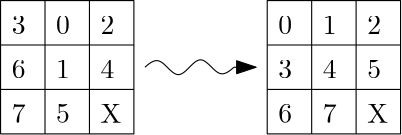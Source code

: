 <?xml version="1.0"?>
<!DOCTYPE ipe SYSTEM "ipe.dtd">
<ipe version="70206" creator="Ipe 7.2.7">
<info created="D:20180403135043" modified="D:20180409231836"/>
<ipestyle name="basic">
<symbol name="arrow/arc(spx)">
<path stroke="sym-stroke" fill="sym-stroke" pen="sym-pen">
0 0 m
-1 0.333 l
-1 -0.333 l
h
</path>
</symbol>
<symbol name="arrow/farc(spx)">
<path stroke="sym-stroke" fill="white" pen="sym-pen">
0 0 m
-1 0.333 l
-1 -0.333 l
h
</path>
</symbol>
<symbol name="arrow/ptarc(spx)">
<path stroke="sym-stroke" fill="sym-stroke" pen="sym-pen">
0 0 m
-1 0.333 l
-0.8 0 l
-1 -0.333 l
h
</path>
</symbol>
<symbol name="arrow/fptarc(spx)">
<path stroke="sym-stroke" fill="white" pen="sym-pen">
0 0 m
-1 0.333 l
-0.8 0 l
-1 -0.333 l
h
</path>
</symbol>
<symbol name="mark/circle(sx)" transformations="translations">
<path fill="sym-stroke">
0.6 0 0 0.6 0 0 e
0.4 0 0 0.4 0 0 e
</path>
</symbol>
<symbol name="mark/disk(sx)" transformations="translations">
<path fill="sym-stroke">
0.6 0 0 0.6 0 0 e
</path>
</symbol>
<symbol name="mark/fdisk(sfx)" transformations="translations">
<group>
<path fill="sym-fill">
0.5 0 0 0.5 0 0 e
</path>
<path fill="sym-stroke" fillrule="eofill">
0.6 0 0 0.6 0 0 e
0.4 0 0 0.4 0 0 e
</path>
</group>
</symbol>
<symbol name="mark/box(sx)" transformations="translations">
<path fill="sym-stroke" fillrule="eofill">
-0.6 -0.6 m
0.6 -0.6 l
0.6 0.6 l
-0.6 0.6 l
h
-0.4 -0.4 m
0.4 -0.4 l
0.4 0.4 l
-0.4 0.4 l
h
</path>
</symbol>
<symbol name="mark/square(sx)" transformations="translations">
<path fill="sym-stroke">
-0.6 -0.6 m
0.6 -0.6 l
0.6 0.6 l
-0.6 0.6 l
h
</path>
</symbol>
<symbol name="mark/fsquare(sfx)" transformations="translations">
<group>
<path fill="sym-fill">
-0.5 -0.5 m
0.5 -0.5 l
0.5 0.5 l
-0.5 0.5 l
h
</path>
<path fill="sym-stroke" fillrule="eofill">
-0.6 -0.6 m
0.6 -0.6 l
0.6 0.6 l
-0.6 0.6 l
h
-0.4 -0.4 m
0.4 -0.4 l
0.4 0.4 l
-0.4 0.4 l
h
</path>
</group>
</symbol>
<symbol name="mark/cross(sx)" transformations="translations">
<group>
<path fill="sym-stroke">
-0.43 -0.57 m
0.57 0.43 l
0.43 0.57 l
-0.57 -0.43 l
h
</path>
<path fill="sym-stroke">
-0.43 0.57 m
0.57 -0.43 l
0.43 -0.57 l
-0.57 0.43 l
h
</path>
</group>
</symbol>
<symbol name="arrow/fnormal(spx)">
<path stroke="sym-stroke" fill="white" pen="sym-pen">
0 0 m
-1 0.333 l
-1 -0.333 l
h
</path>
</symbol>
<symbol name="arrow/pointed(spx)">
<path stroke="sym-stroke" fill="sym-stroke" pen="sym-pen">
0 0 m
-1 0.333 l
-0.8 0 l
-1 -0.333 l
h
</path>
</symbol>
<symbol name="arrow/fpointed(spx)">
<path stroke="sym-stroke" fill="white" pen="sym-pen">
0 0 m
-1 0.333 l
-0.8 0 l
-1 -0.333 l
h
</path>
</symbol>
<symbol name="arrow/linear(spx)">
<path stroke="sym-stroke" pen="sym-pen">
-1 0.333 m
0 0 l
-1 -0.333 l
</path>
</symbol>
<symbol name="arrow/fdouble(spx)">
<path stroke="sym-stroke" fill="white" pen="sym-pen">
0 0 m
-1 0.333 l
-1 -0.333 l
h
-1 0 m
-2 0.333 l
-2 -0.333 l
h
</path>
</symbol>
<symbol name="arrow/double(spx)">
<path stroke="sym-stroke" fill="sym-stroke" pen="sym-pen">
0 0 m
-1 0.333 l
-1 -0.333 l
h
-1 0 m
-2 0.333 l
-2 -0.333 l
h
</path>
</symbol>
<pen name="heavier" value="0.8"/>
<pen name="fat" value="1.2"/>
<pen name="ultrafat" value="2"/>
<symbolsize name="large" value="5"/>
<symbolsize name="small" value="2"/>
<symbolsize name="tiny" value="1.1"/>
<arrowsize name="large" value="10"/>
<arrowsize name="small" value="5"/>
<arrowsize name="tiny" value="3"/>
<color name="red" value="1 0 0"/>
<color name="green" value="0 1 0"/>
<color name="blue" value="0 0 1"/>
<color name="yellow" value="1 1 0"/>
<color name="orange" value="1 0.647 0"/>
<color name="gold" value="1 0.843 0"/>
<color name="purple" value="0.627 0.125 0.941"/>
<color name="gray" value="0.745"/>
<color name="brown" value="0.647 0.165 0.165"/>
<color name="navy" value="0 0 0.502"/>
<color name="pink" value="1 0.753 0.796"/>
<color name="seagreen" value="0.18 0.545 0.341"/>
<color name="turquoise" value="0.251 0.878 0.816"/>
<color name="violet" value="0.933 0.51 0.933"/>
<color name="darkblue" value="0 0 0.545"/>
<color name="darkcyan" value="0 0.545 0.545"/>
<color name="darkgray" value="0.663"/>
<color name="darkgreen" value="0 0.392 0"/>
<color name="darkmagenta" value="0.545 0 0.545"/>
<color name="darkorange" value="1 0.549 0"/>
<color name="darkred" value="0.545 0 0"/>
<color name="lightblue" value="0.678 0.847 0.902"/>
<color name="lightcyan" value="0.878 1 1"/>
<color name="lightgray" value="0.827"/>
<color name="lightgreen" value="0.565 0.933 0.565"/>
<color name="lightyellow" value="1 1 0.878"/>
<dashstyle name="dashed" value="[4] 0"/>
<dashstyle name="dotted" value="[1 3] 0"/>
<dashstyle name="dash dotted" value="[4 2 1 2] 0"/>
<dashstyle name="dash dot dotted" value="[4 2 1 2 1 2] 0"/>
<textsize name="large" value="\large"/>
<textsize name="Large" value="\Large"/>
<textsize name="LARGE" value="\LARGE"/>
<textsize name="huge" value="\huge"/>
<textsize name="Huge" value="\Huge"/>
<textsize name="small" value="\small"/>
<textsize name="footnote" value="\footnotesize"/>
<textsize name="tiny" value="\tiny"/>
<textstyle name="center" begin="\begin{center}" end="\end{center}"/>
<textstyle name="itemize" begin="\begin{itemize}" end="\end{itemize}"/>
<textstyle name="item" begin="\begin{itemize}\item{}" end="\end{itemize}"/>
<gridsize name="4 pts" value="4"/>
<gridsize name="8 pts (~3 mm)" value="8"/>
<gridsize name="16 pts (~6 mm)" value="16"/>
<gridsize name="32 pts (~12 mm)" value="32"/>
<gridsize name="10 pts (~3.5 mm)" value="10"/>
<gridsize name="20 pts (~7 mm)" value="20"/>
<gridsize name="14 pts (~5 mm)" value="14"/>
<gridsize name="28 pts (~10 mm)" value="28"/>
<gridsize name="56 pts (~20 mm)" value="56"/>
<anglesize name="90 deg" value="90"/>
<anglesize name="60 deg" value="60"/>
<anglesize name="45 deg" value="45"/>
<anglesize name="30 deg" value="30"/>
<anglesize name="22.5 deg" value="22.5"/>
<opacity name="10%" value="0.1"/>
<opacity name="30%" value="0.3"/>
<opacity name="50%" value="0.5"/>
<opacity name="75%" value="0.75"/>
<tiling name="falling" angle="-60" step="4" width="1"/>
<tiling name="rising" angle="30" step="4" width="1"/>
</ipestyle>
<page>
<layer name="alpha"/>
<view layers="alpha" active="alpha"/>
<path layer="alpha" matrix="1 0 0 1 -16 0" stroke="black">
128 832 m
128 784 l
176 784 l
176 832 l
h
</path>
<text matrix="1 0 0 1 4 -12" transformations="translations" pos="128 832" stroke="black" type="label" width="4.981" height="6.42" depth="0" valign="baseline">0</text>
<text matrix="1 0 0 1 4 -28" transformations="translations" pos="128 832" stroke="black" type="label" width="4.981" height="6.42" depth="0" valign="baseline">1</text>
<text matrix="1 0 0 1 20 -12" transformations="translations" pos="128 832" stroke="black" type="label" width="4.981" height="6.42" depth="0" valign="baseline">2</text>
<text matrix="1 0 0 1 -12 -12" transformations="translations" pos="128 832" stroke="black" type="label" width="4.981" height="6.42" depth="0" valign="baseline">3</text>
<text matrix="1 0 0 1 20 -28" transformations="translations" pos="128 832" stroke="black" type="label" width="4.981" height="6.42" depth="0" valign="baseline">4</text>
<text matrix="1 0 0 1 4 -44" transformations="translations" pos="128 832" stroke="black" type="label" width="4.981" height="6.42" depth="0" valign="baseline">5</text>
<text matrix="1 0 0 1 -12 -28" transformations="translations" pos="128 832" stroke="black" type="label" width="4.981" height="6.42" depth="0" valign="baseline">6</text>
<text matrix="1 0 0 1 -12 -44" transformations="translations" pos="128 832" stroke="black" type="label" width="4.981" height="6.42" depth="0" valign="baseline">7</text>
<text matrix="1 0 0 1 20 -44" transformations="translations" pos="128 832" stroke="black" type="label" width="7.472" height="6.808" depth="0" valign="baseline">X</text>
<path matrix="1 0 0 1 80 0" stroke="black">
128 832 m
128 784 l
176 784 l
176 832 l
h
</path>
<text matrix="1 0 0 1 84 -12" transformations="translations" pos="128 832" stroke="black" type="label" width="4.981" height="6.42" depth="0" valign="baseline">0</text>
<text matrix="1 0 0 1 100 -12" transformations="translations" pos="128 832" stroke="black" type="label" width="4.981" height="6.42" depth="0" valign="baseline">1</text>
<text matrix="1 0 0 1 116 -12" transformations="translations" pos="128 832" stroke="black" type="label" width="4.981" height="6.42" depth="0" valign="baseline">2</text>
<text matrix="1 0 0 1 84 -28" transformations="translations" pos="128 832" stroke="black" type="label" width="4.981" height="6.42" depth="0" valign="baseline">3</text>
<text matrix="1 0 0 1 100 -28" transformations="translations" pos="128 832" stroke="black" type="label" width="4.981" height="6.42" depth="0" valign="baseline">4</text>
<text matrix="1 0 0 1 116 -28" transformations="translations" pos="128 832" stroke="black" type="label" width="4.981" height="6.42" depth="0" valign="baseline">5</text>
<text matrix="1 0 0 1 84 -44" transformations="translations" pos="128 832" stroke="black" type="label" width="4.981" height="6.42" depth="0" valign="baseline">6</text>
<text matrix="1 0 0 1 100 -44" transformations="translations" pos="128 832" stroke="black" type="label" width="4.981" height="6.42" depth="0" valign="baseline">7</text>
<text matrix="1 0 0 1 116 -44" transformations="translations" pos="128 832" stroke="black" type="label" width="7.472" height="6.808" depth="0" valign="baseline">X</text>
<path matrix="1 0 0 1 -20 0" stroke="black">
184 808 m
184 808
188 812
192 808
196 804
200 808
200 808
204 812
208 808
212 804
216 808
216 808 c
</path>
<path stroke="black" arrow="normal/normal">
196 808 m
204 808 l
</path>
<path stroke="black">
128 832 m
128 784 l
</path>
<path stroke="black">
144 832 m
144 784 l
</path>
<path stroke="black">
112 816 m
160 816 l
</path>
<path stroke="black">
112 800 m
160 800 l
</path>
<path stroke="black">
224 832 m
224 784 l
</path>
<path stroke="black">
240 832 m
240 784 l
</path>
<path stroke="black">
208 816 m
256 816 l
</path>
<path stroke="black">
208 800 m
256 800 l
</path>
</page>
</ipe>
